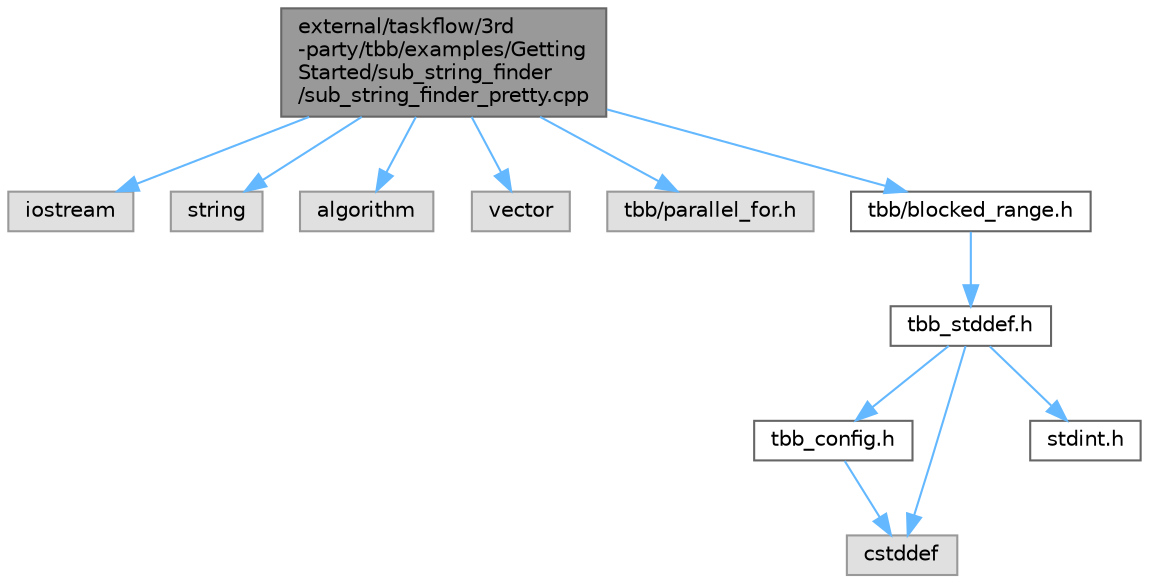 digraph "external/taskflow/3rd-party/tbb/examples/GettingStarted/sub_string_finder/sub_string_finder_pretty.cpp"
{
 // LATEX_PDF_SIZE
  bgcolor="transparent";
  edge [fontname=Helvetica,fontsize=10,labelfontname=Helvetica,labelfontsize=10];
  node [fontname=Helvetica,fontsize=10,shape=box,height=0.2,width=0.4];
  Node1 [id="Node000001",label="external/taskflow/3rd\l-party/tbb/examples/Getting\lStarted/sub_string_finder\l/sub_string_finder_pretty.cpp",height=0.2,width=0.4,color="gray40", fillcolor="grey60", style="filled", fontcolor="black",tooltip=" "];
  Node1 -> Node2 [id="edge12_Node000001_Node000002",color="steelblue1",style="solid",tooltip=" "];
  Node2 [id="Node000002",label="iostream",height=0.2,width=0.4,color="grey60", fillcolor="#E0E0E0", style="filled",tooltip=" "];
  Node1 -> Node3 [id="edge13_Node000001_Node000003",color="steelblue1",style="solid",tooltip=" "];
  Node3 [id="Node000003",label="string",height=0.2,width=0.4,color="grey60", fillcolor="#E0E0E0", style="filled",tooltip=" "];
  Node1 -> Node4 [id="edge14_Node000001_Node000004",color="steelblue1",style="solid",tooltip=" "];
  Node4 [id="Node000004",label="algorithm",height=0.2,width=0.4,color="grey60", fillcolor="#E0E0E0", style="filled",tooltip=" "];
  Node1 -> Node5 [id="edge15_Node000001_Node000005",color="steelblue1",style="solid",tooltip=" "];
  Node5 [id="Node000005",label="vector",height=0.2,width=0.4,color="grey60", fillcolor="#E0E0E0", style="filled",tooltip=" "];
  Node1 -> Node6 [id="edge16_Node000001_Node000006",color="steelblue1",style="solid",tooltip=" "];
  Node6 [id="Node000006",label="tbb/parallel_for.h",height=0.2,width=0.4,color="grey60", fillcolor="#E0E0E0", style="filled",tooltip=" "];
  Node1 -> Node7 [id="edge17_Node000001_Node000007",color="steelblue1",style="solid",tooltip=" "];
  Node7 [id="Node000007",label="tbb/blocked_range.h",height=0.2,width=0.4,color="grey40", fillcolor="white", style="filled",URL="$blocked__range_8h.html",tooltip=" "];
  Node7 -> Node8 [id="edge18_Node000007_Node000008",color="steelblue1",style="solid",tooltip=" "];
  Node8 [id="Node000008",label="tbb_stddef.h",height=0.2,width=0.4,color="grey40", fillcolor="white", style="filled",URL="$tbb__stddef_8h.html",tooltip=" "];
  Node8 -> Node9 [id="edge19_Node000008_Node000009",color="steelblue1",style="solid",tooltip=" "];
  Node9 [id="Node000009",label="tbb_config.h",height=0.2,width=0.4,color="grey40", fillcolor="white", style="filled",URL="$tbb__config_8h.html",tooltip=" "];
  Node9 -> Node10 [id="edge20_Node000009_Node000010",color="steelblue1",style="solid",tooltip=" "];
  Node10 [id="Node000010",label="cstddef",height=0.2,width=0.4,color="grey60", fillcolor="#E0E0E0", style="filled",tooltip=" "];
  Node8 -> Node10 [id="edge21_Node000008_Node000010",color="steelblue1",style="solid",tooltip=" "];
  Node8 -> Node11 [id="edge22_Node000008_Node000011",color="steelblue1",style="solid",tooltip=" "];
  Node11 [id="Node000011",label="stdint.h",height=0.2,width=0.4,color="grey40", fillcolor="white", style="filled",URL="$stdint_8h.html",tooltip=" "];
}
